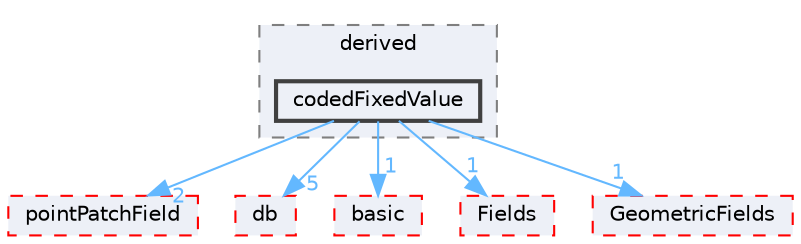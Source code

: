 digraph "src/OpenFOAM/fields/pointPatchFields/derived/codedFixedValue"
{
 // LATEX_PDF_SIZE
  bgcolor="transparent";
  edge [fontname=Helvetica,fontsize=10,labelfontname=Helvetica,labelfontsize=10];
  node [fontname=Helvetica,fontsize=10,shape=box,height=0.2,width=0.4];
  compound=true
  subgraph clusterdir_700eda77dde5bdf3d333763a2bc5e635 {
    graph [ bgcolor="#edf0f7", pencolor="grey50", label="derived", fontname=Helvetica,fontsize=10 style="filled,dashed", URL="dir_700eda77dde5bdf3d333763a2bc5e635.html",tooltip=""]
  dir_fe485e662ac3a2ced18b0688863ae494 [label="codedFixedValue", fillcolor="#edf0f7", color="grey25", style="filled,bold", URL="dir_fe485e662ac3a2ced18b0688863ae494.html",tooltip=""];
  }
  dir_17a9bfb76e5e1dbc9e2e32285df4aeb8 [label="pointPatchField", fillcolor="#edf0f7", color="red", style="filled,dashed", URL="dir_17a9bfb76e5e1dbc9e2e32285df4aeb8.html",tooltip=""];
  dir_63c634f7a7cfd679ac26c67fb30fc32f [label="db", fillcolor="#edf0f7", color="red", style="filled,dashed", URL="dir_63c634f7a7cfd679ac26c67fb30fc32f.html",tooltip=""];
  dir_6a30703e73af3ba7ed84ebe53ffd3e12 [label="basic", fillcolor="#edf0f7", color="red", style="filled,dashed", URL="dir_6a30703e73af3ba7ed84ebe53ffd3e12.html",tooltip=""];
  dir_7d364942a13d3ce50f6681364b448a98 [label="Fields", fillcolor="#edf0f7", color="red", style="filled,dashed", URL="dir_7d364942a13d3ce50f6681364b448a98.html",tooltip=""];
  dir_99558e6cce2e782cc8c86fe4c767e1e1 [label="GeometricFields", fillcolor="#edf0f7", color="red", style="filled,dashed", URL="dir_99558e6cce2e782cc8c86fe4c767e1e1.html",tooltip=""];
  dir_fe485e662ac3a2ced18b0688863ae494->dir_17a9bfb76e5e1dbc9e2e32285df4aeb8 [headlabel="2", labeldistance=1.5 headhref="dir_000525_002954.html" href="dir_000525_002954.html" color="steelblue1" fontcolor="steelblue1"];
  dir_fe485e662ac3a2ced18b0688863ae494->dir_63c634f7a7cfd679ac26c67fb30fc32f [headlabel="5", labeldistance=1.5 headhref="dir_000525_000817.html" href="dir_000525_000817.html" color="steelblue1" fontcolor="steelblue1"];
  dir_fe485e662ac3a2ced18b0688863ae494->dir_6a30703e73af3ba7ed84ebe53ffd3e12 [headlabel="1", labeldistance=1.5 headhref="dir_000525_000216.html" href="dir_000525_000216.html" color="steelblue1" fontcolor="steelblue1"];
  dir_fe485e662ac3a2ced18b0688863ae494->dir_7d364942a13d3ce50f6681364b448a98 [headlabel="1", labeldistance=1.5 headhref="dir_000525_001336.html" href="dir_000525_001336.html" color="steelblue1" fontcolor="steelblue1"];
  dir_fe485e662ac3a2ced18b0688863ae494->dir_99558e6cce2e782cc8c86fe4c767e1e1 [headlabel="1", labeldistance=1.5 headhref="dir_000525_001622.html" href="dir_000525_001622.html" color="steelblue1" fontcolor="steelblue1"];
}
